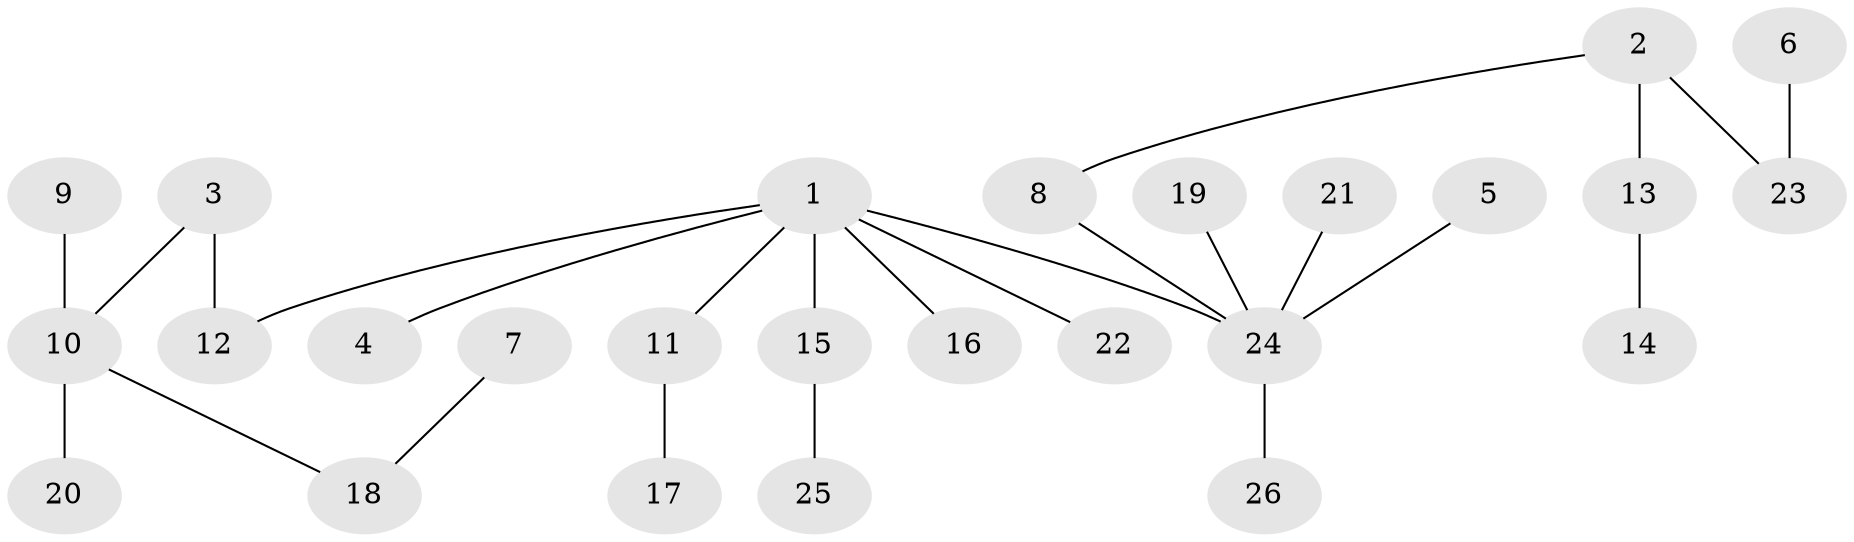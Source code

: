 // original degree distribution, {5: 0.0392156862745098, 4: 0.0196078431372549, 2: 0.39215686274509803, 7: 0.0196078431372549, 3: 0.11764705882352941, 1: 0.4117647058823529}
// Generated by graph-tools (version 1.1) at 2025/26/03/09/25 03:26:25]
// undirected, 26 vertices, 25 edges
graph export_dot {
graph [start="1"]
  node [color=gray90,style=filled];
  1;
  2;
  3;
  4;
  5;
  6;
  7;
  8;
  9;
  10;
  11;
  12;
  13;
  14;
  15;
  16;
  17;
  18;
  19;
  20;
  21;
  22;
  23;
  24;
  25;
  26;
  1 -- 4 [weight=1.0];
  1 -- 11 [weight=1.0];
  1 -- 12 [weight=1.0];
  1 -- 15 [weight=1.0];
  1 -- 16 [weight=1.0];
  1 -- 22 [weight=1.0];
  1 -- 24 [weight=1.0];
  2 -- 8 [weight=1.0];
  2 -- 13 [weight=1.0];
  2 -- 23 [weight=1.0];
  3 -- 10 [weight=1.0];
  3 -- 12 [weight=1.0];
  5 -- 24 [weight=1.0];
  6 -- 23 [weight=1.0];
  7 -- 18 [weight=1.0];
  8 -- 24 [weight=1.0];
  9 -- 10 [weight=1.0];
  10 -- 18 [weight=1.0];
  10 -- 20 [weight=1.0];
  11 -- 17 [weight=1.0];
  13 -- 14 [weight=1.0];
  15 -- 25 [weight=1.0];
  19 -- 24 [weight=1.0];
  21 -- 24 [weight=1.0];
  24 -- 26 [weight=1.0];
}
